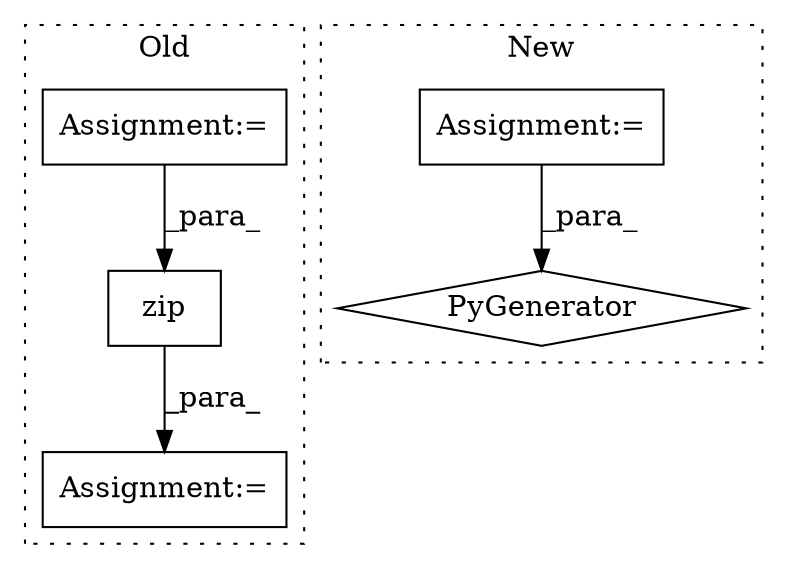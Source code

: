 digraph G {
subgraph cluster0 {
1 [label="zip" a="32" s="2033,2055" l="4,1" shape="box"];
4 [label="Assignment:=" a="7" s="1875" l="10" shape="box"];
5 [label="Assignment:=" a="7" s="1801" l="1" shape="box"];
label = "Old";
style="dotted";
}
subgraph cluster1 {
2 [label="PyGenerator" a="107" s="2286" l="180" shape="diamond"];
3 [label="Assignment:=" a="7" s="2438" l="22" shape="box"];
label = "New";
style="dotted";
}
1 -> 4 [label="_para_"];
3 -> 2 [label="_para_"];
5 -> 1 [label="_para_"];
}